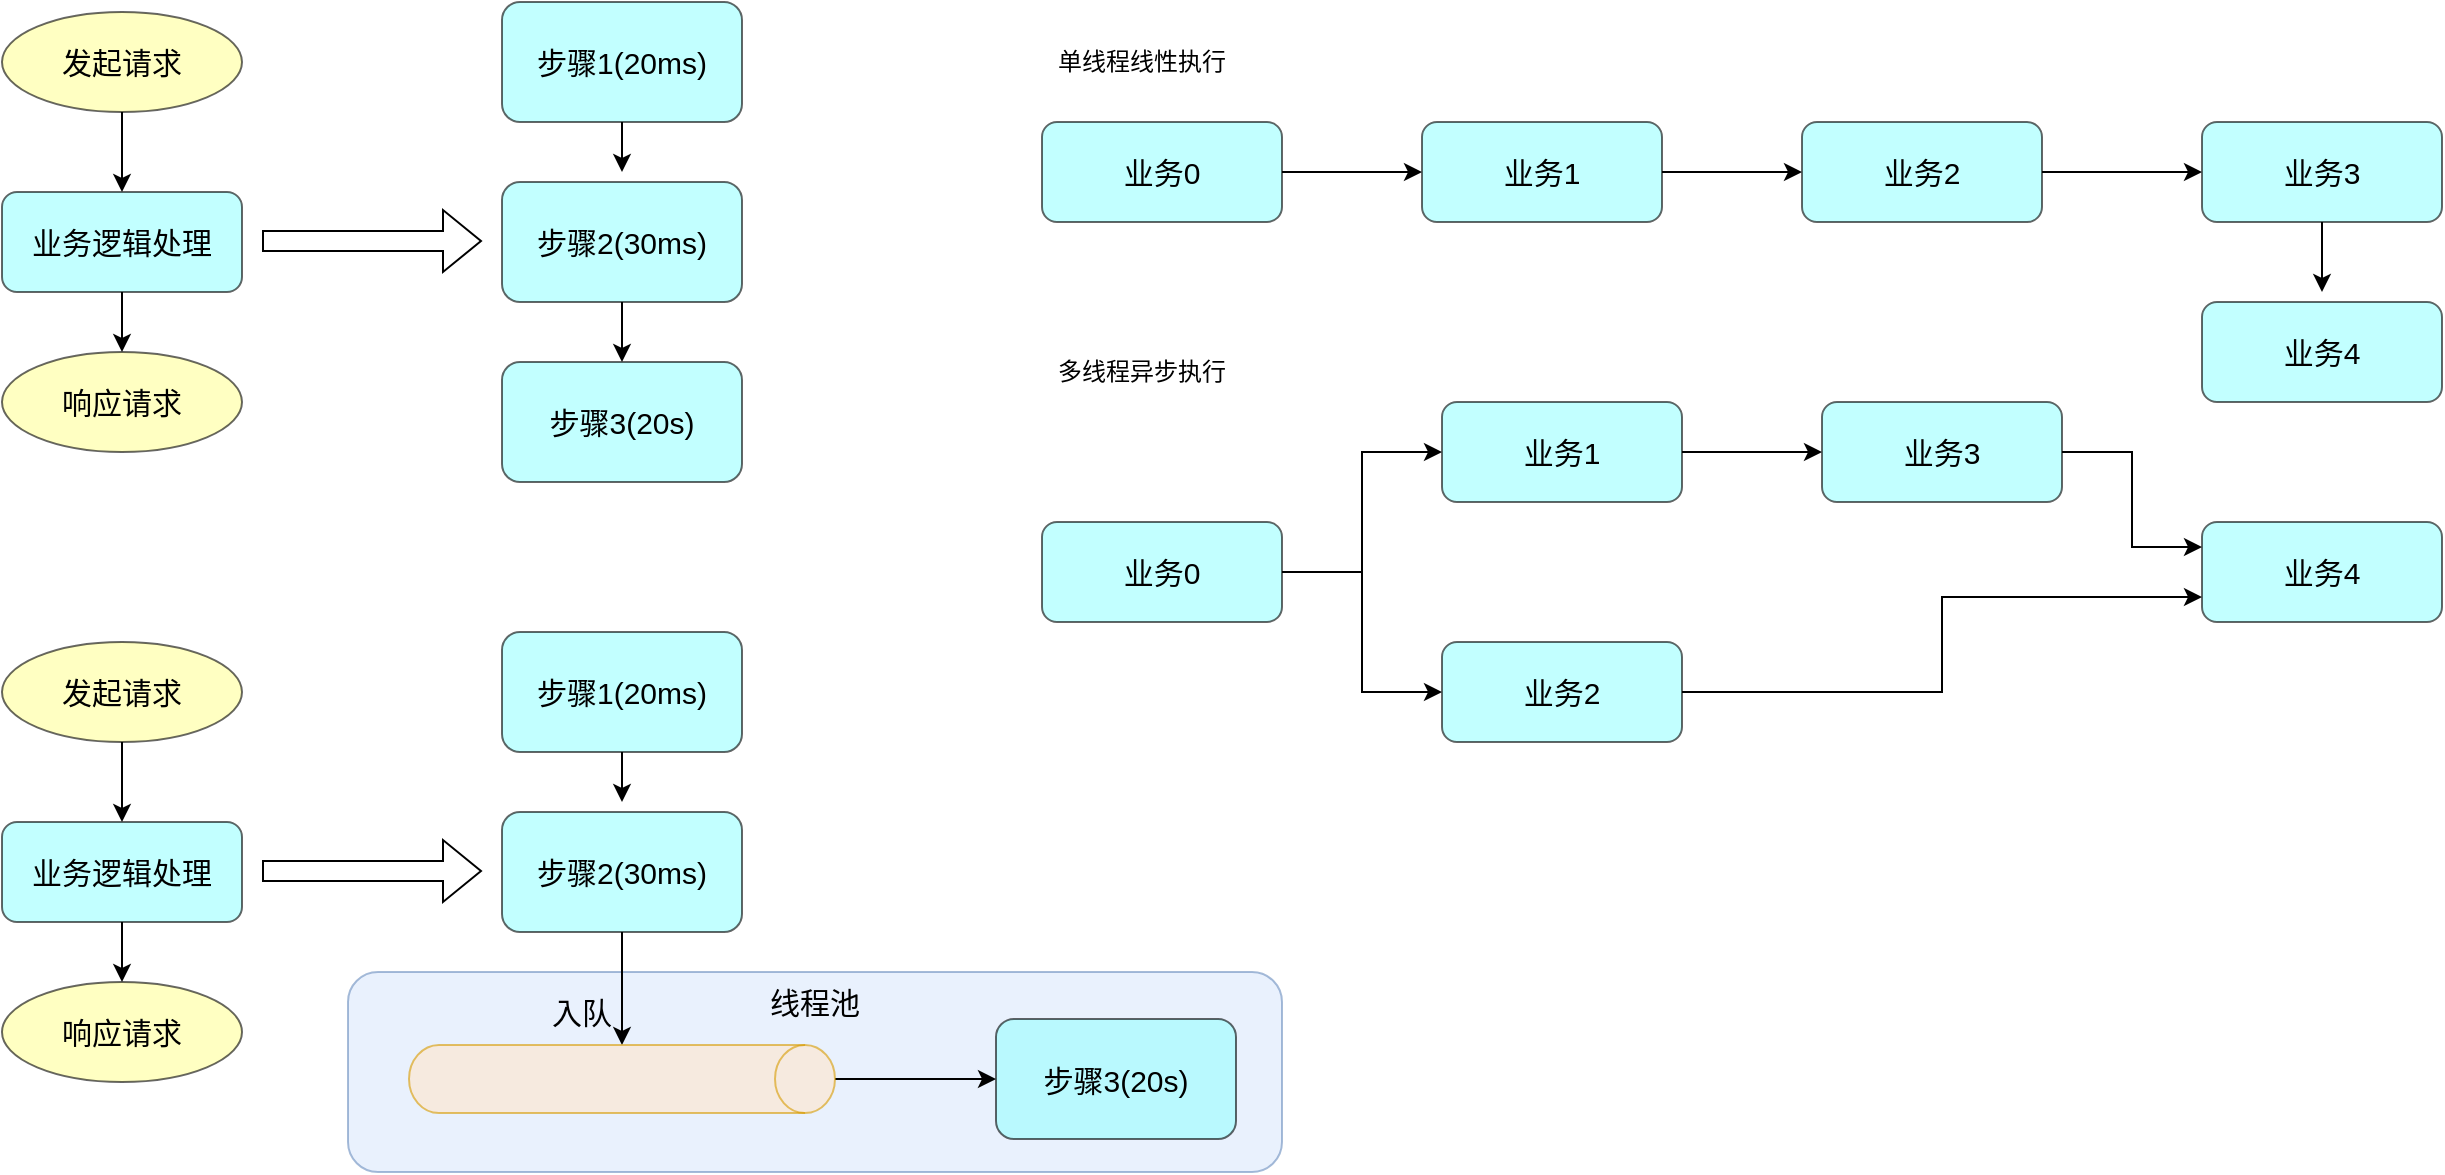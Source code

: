 <mxfile version="19.0.3" type="device" pages="2"><diagram id="1tfP9fmd_WlksPmxTLYR" name="第 1 页"><mxGraphModel dx="1038" dy="649" grid="1" gridSize="10" guides="1" tooltips="1" connect="1" arrows="1" fold="1" page="1" pageScale="1" pageWidth="827" pageHeight="1169" math="0" shadow="0"><root><mxCell id="0"/><mxCell id="1" parent="0"/><mxCell id="GmJ-FcwzBtza0VYhL4f6-35" value="线程池" style="rounded=1;whiteSpace=wrap;html=1;fontSize=15;fillColor=#dae8fc;opacity=60;strokeColor=#6c8ebf;verticalAlign=top;" parent="1" vertex="1"><mxGeometry x="383" y="870" width="467" height="100" as="geometry"/></mxCell><mxCell id="GmJ-FcwzBtza0VYhL4f6-9" style="edgeStyle=orthogonalEdgeStyle;rounded=0;orthogonalLoop=1;jettySize=auto;html=1;exitX=0.5;exitY=1;exitDx=0;exitDy=0;entryX=0.5;entryY=0;entryDx=0;entryDy=0;fontSize=15;" parent="1" source="GmJ-FcwzBtza0VYhL4f6-4" target="GmJ-FcwzBtza0VYhL4f6-5" edge="1"><mxGeometry relative="1" as="geometry"/></mxCell><mxCell id="GmJ-FcwzBtza0VYhL4f6-4" value="发起请求" style="ellipse;whiteSpace=wrap;html=1;fontSize=15;fillColor=#FFFF99;opacity=60;" parent="1" vertex="1"><mxGeometry x="210" y="390" width="120" height="50" as="geometry"/></mxCell><mxCell id="GmJ-FcwzBtza0VYhL4f6-5" value="业务逻辑处理" style="rounded=1;whiteSpace=wrap;html=1;fontSize=15;fillColor=#99FFFF;opacity=60;" parent="1" vertex="1"><mxGeometry x="210" y="480" width="120" height="50" as="geometry"/></mxCell><mxCell id="GmJ-FcwzBtza0VYhL4f6-11" style="edgeStyle=orthogonalEdgeStyle;rounded=0;orthogonalLoop=1;jettySize=auto;html=1;exitX=0.5;exitY=1;exitDx=0;exitDy=0;entryX=0.5;entryY=0;entryDx=0;entryDy=0;fontSize=15;" parent="1" source="GmJ-FcwzBtza0VYhL4f6-5" target="GmJ-FcwzBtza0VYhL4f6-8" edge="1"><mxGeometry relative="1" as="geometry"><mxPoint x="270" y="615" as="sourcePoint"/><mxPoint x="270" y="560" as="targetPoint"/></mxGeometry></mxCell><mxCell id="GmJ-FcwzBtza0VYhL4f6-8" value="响应请求" style="ellipse;whiteSpace=wrap;html=1;fontSize=15;fillColor=#FFFF99;opacity=60;" parent="1" vertex="1"><mxGeometry x="210" y="560" width="120" height="50" as="geometry"/></mxCell><mxCell id="GmJ-FcwzBtza0VYhL4f6-18" style="edgeStyle=orthogonalEdgeStyle;rounded=0;orthogonalLoop=1;jettySize=auto;html=1;exitX=0.5;exitY=1;exitDx=0;exitDy=0;fontSize=15;" parent="1" source="GmJ-FcwzBtza0VYhL4f6-13" edge="1"><mxGeometry relative="1" as="geometry"><mxPoint x="520" y="470" as="targetPoint"/></mxGeometry></mxCell><mxCell id="GmJ-FcwzBtza0VYhL4f6-13" value="步骤1(20ms)" style="rounded=1;whiteSpace=wrap;html=1;fontSize=15;fillColor=#99FFFF;opacity=60;" parent="1" vertex="1"><mxGeometry x="460" y="385" width="120" height="60" as="geometry"/></mxCell><mxCell id="GmJ-FcwzBtza0VYhL4f6-19" style="edgeStyle=orthogonalEdgeStyle;rounded=0;orthogonalLoop=1;jettySize=auto;html=1;exitX=0.5;exitY=1;exitDx=0;exitDy=0;entryX=0.5;entryY=0;entryDx=0;entryDy=0;fontSize=15;" parent="1" source="GmJ-FcwzBtza0VYhL4f6-14" target="GmJ-FcwzBtza0VYhL4f6-15" edge="1"><mxGeometry relative="1" as="geometry"/></mxCell><mxCell id="GmJ-FcwzBtza0VYhL4f6-14" value="&lt;span&gt;步骤2(30ms)&lt;/span&gt;" style="rounded=1;whiteSpace=wrap;html=1;fontSize=15;fillColor=#99FFFF;opacity=60;" parent="1" vertex="1"><mxGeometry x="460" y="475" width="120" height="60" as="geometry"/></mxCell><mxCell id="GmJ-FcwzBtza0VYhL4f6-15" value="&lt;span&gt;步骤3(20s)&lt;/span&gt;" style="rounded=1;whiteSpace=wrap;html=1;fontSize=15;fillColor=#99FFFF;opacity=60;" parent="1" vertex="1"><mxGeometry x="460" y="565" width="120" height="60" as="geometry"/></mxCell><mxCell id="GmJ-FcwzBtza0VYhL4f6-20" value="" style="shape=flexArrow;endArrow=classic;html=1;rounded=0;fontSize=15;" parent="1" edge="1"><mxGeometry width="50" height="50" relative="1" as="geometry"><mxPoint x="340" y="504.5" as="sourcePoint"/><mxPoint x="450" y="504.5" as="targetPoint"/></mxGeometry></mxCell><mxCell id="GmJ-FcwzBtza0VYhL4f6-21" style="edgeStyle=orthogonalEdgeStyle;rounded=0;orthogonalLoop=1;jettySize=auto;html=1;exitX=0.5;exitY=1;exitDx=0;exitDy=0;entryX=0.5;entryY=0;entryDx=0;entryDy=0;fontSize=15;" parent="1" source="GmJ-FcwzBtza0VYhL4f6-22" target="GmJ-FcwzBtza0VYhL4f6-23" edge="1"><mxGeometry relative="1" as="geometry"/></mxCell><mxCell id="GmJ-FcwzBtza0VYhL4f6-22" value="发起请求" style="ellipse;whiteSpace=wrap;html=1;fontSize=15;fillColor=#FFFF99;opacity=60;" parent="1" vertex="1"><mxGeometry x="210" y="705" width="120" height="50" as="geometry"/></mxCell><mxCell id="GmJ-FcwzBtza0VYhL4f6-23" value="业务逻辑处理" style="rounded=1;whiteSpace=wrap;html=1;fontSize=15;fillColor=#99FFFF;opacity=60;" parent="1" vertex="1"><mxGeometry x="210" y="795" width="120" height="50" as="geometry"/></mxCell><mxCell id="GmJ-FcwzBtza0VYhL4f6-24" style="edgeStyle=orthogonalEdgeStyle;rounded=0;orthogonalLoop=1;jettySize=auto;html=1;exitX=0.5;exitY=1;exitDx=0;exitDy=0;entryX=0.5;entryY=0;entryDx=0;entryDy=0;fontSize=15;" parent="1" source="GmJ-FcwzBtza0VYhL4f6-23" target="GmJ-FcwzBtza0VYhL4f6-25" edge="1"><mxGeometry relative="1" as="geometry"><mxPoint x="270" y="930" as="sourcePoint"/><mxPoint x="270" y="875" as="targetPoint"/></mxGeometry></mxCell><mxCell id="GmJ-FcwzBtza0VYhL4f6-25" value="响应请求" style="ellipse;whiteSpace=wrap;html=1;fontSize=15;fillColor=#FFFF99;opacity=60;" parent="1" vertex="1"><mxGeometry x="210" y="875" width="120" height="50" as="geometry"/></mxCell><mxCell id="GmJ-FcwzBtza0VYhL4f6-26" style="edgeStyle=orthogonalEdgeStyle;rounded=0;orthogonalLoop=1;jettySize=auto;html=1;exitX=0.5;exitY=1;exitDx=0;exitDy=0;fontSize=15;" parent="1" source="GmJ-FcwzBtza0VYhL4f6-27" edge="1"><mxGeometry relative="1" as="geometry"><mxPoint x="520" y="785" as="targetPoint"/></mxGeometry></mxCell><mxCell id="GmJ-FcwzBtza0VYhL4f6-27" value="步骤1(20ms)" style="rounded=1;whiteSpace=wrap;html=1;fontSize=15;fillColor=#99FFFF;opacity=60;" parent="1" vertex="1"><mxGeometry x="460" y="700" width="120" height="60" as="geometry"/></mxCell><mxCell id="GmJ-FcwzBtza0VYhL4f6-33" style="edgeStyle=orthogonalEdgeStyle;rounded=0;orthogonalLoop=1;jettySize=auto;html=1;exitX=0.5;exitY=1;exitDx=0;exitDy=0;entryX=0;entryY=0.5;entryDx=0;entryDy=0;entryPerimeter=0;fontSize=15;" parent="1" source="GmJ-FcwzBtza0VYhL4f6-29" target="GmJ-FcwzBtza0VYhL4f6-32" edge="1"><mxGeometry relative="1" as="geometry"/></mxCell><mxCell id="GmJ-FcwzBtza0VYhL4f6-29" value="&lt;span&gt;步骤2(30ms)&lt;/span&gt;" style="rounded=1;whiteSpace=wrap;html=1;fontSize=15;fillColor=#99FFFF;opacity=60;" parent="1" vertex="1"><mxGeometry x="460" y="790" width="120" height="60" as="geometry"/></mxCell><mxCell id="GmJ-FcwzBtza0VYhL4f6-30" value="&lt;span&gt;步骤3(20s)&lt;/span&gt;" style="rounded=1;whiteSpace=wrap;html=1;fontSize=15;fillColor=#99FFFF;opacity=60;" parent="1" vertex="1"><mxGeometry x="707" y="893.5" width="120" height="60" as="geometry"/></mxCell><mxCell id="GmJ-FcwzBtza0VYhL4f6-31" value="" style="shape=flexArrow;endArrow=classic;html=1;rounded=0;fontSize=15;" parent="1" edge="1"><mxGeometry width="50" height="50" relative="1" as="geometry"><mxPoint x="340" y="819.5" as="sourcePoint"/><mxPoint x="450" y="819.5" as="targetPoint"/></mxGeometry></mxCell><mxCell id="GmJ-FcwzBtza0VYhL4f6-34" style="edgeStyle=orthogonalEdgeStyle;rounded=0;orthogonalLoop=1;jettySize=auto;html=1;exitX=0.5;exitY=0;exitDx=0;exitDy=0;exitPerimeter=0;entryX=0;entryY=0.5;entryDx=0;entryDy=0;fontSize=15;" parent="1" source="GmJ-FcwzBtza0VYhL4f6-32" target="GmJ-FcwzBtza0VYhL4f6-30" edge="1"><mxGeometry relative="1" as="geometry"/></mxCell><mxCell id="GmJ-FcwzBtza0VYhL4f6-32" value="" style="shape=cylinder3;whiteSpace=wrap;html=1;boundedLbl=1;backgroundOutline=1;size=15;fontSize=15;fillColor=#ffe6cc;opacity=60;rotation=90;strokeColor=#d79b00;" parent="1" vertex="1"><mxGeometry x="503" y="817" width="34" height="213" as="geometry"/></mxCell><mxCell id="GmJ-FcwzBtza0VYhL4f6-37" value="入队" style="text;html=1;strokeColor=none;fillColor=none;align=center;verticalAlign=middle;whiteSpace=wrap;rounded=0;fontSize=15;opacity=60;" parent="1" vertex="1"><mxGeometry x="470" y="875" width="60" height="30" as="geometry"/></mxCell><mxCell id="4Qe2DtPb9JyPxyAmtB9N-3" value="" style="edgeStyle=orthogonalEdgeStyle;rounded=0;orthogonalLoop=1;jettySize=auto;html=1;" edge="1" parent="1" source="4Qe2DtPb9JyPxyAmtB9N-1" target="4Qe2DtPb9JyPxyAmtB9N-2"><mxGeometry relative="1" as="geometry"/></mxCell><mxCell id="4Qe2DtPb9JyPxyAmtB9N-1" value="业务0" style="rounded=1;whiteSpace=wrap;html=1;fontSize=15;fillColor=#99FFFF;opacity=60;" vertex="1" parent="1"><mxGeometry x="730" y="445" width="120" height="50" as="geometry"/></mxCell><mxCell id="4Qe2DtPb9JyPxyAmtB9N-5" value="" style="edgeStyle=orthogonalEdgeStyle;rounded=0;orthogonalLoop=1;jettySize=auto;html=1;" edge="1" parent="1" source="4Qe2DtPb9JyPxyAmtB9N-2" target="4Qe2DtPb9JyPxyAmtB9N-4"><mxGeometry relative="1" as="geometry"/></mxCell><mxCell id="4Qe2DtPb9JyPxyAmtB9N-2" value="业务1" style="rounded=1;whiteSpace=wrap;html=1;fontSize=15;fillColor=#99FFFF;opacity=60;" vertex="1" parent="1"><mxGeometry x="920" y="445" width="120" height="50" as="geometry"/></mxCell><mxCell id="4Qe2DtPb9JyPxyAmtB9N-7" value="" style="edgeStyle=orthogonalEdgeStyle;rounded=0;orthogonalLoop=1;jettySize=auto;html=1;" edge="1" parent="1" source="4Qe2DtPb9JyPxyAmtB9N-4" target="4Qe2DtPb9JyPxyAmtB9N-6"><mxGeometry relative="1" as="geometry"/></mxCell><mxCell id="4Qe2DtPb9JyPxyAmtB9N-4" value="业务2" style="rounded=1;whiteSpace=wrap;html=1;fontSize=15;fillColor=#99FFFF;opacity=60;" vertex="1" parent="1"><mxGeometry x="1110" y="445" width="120" height="50" as="geometry"/></mxCell><mxCell id="4Qe2DtPb9JyPxyAmtB9N-25" style="edgeStyle=orthogonalEdgeStyle;rounded=0;orthogonalLoop=1;jettySize=auto;html=1;exitX=0.5;exitY=1;exitDx=0;exitDy=0;" edge="1" parent="1" source="4Qe2DtPb9JyPxyAmtB9N-6"><mxGeometry relative="1" as="geometry"><mxPoint x="1370" y="530" as="targetPoint"/></mxGeometry></mxCell><mxCell id="4Qe2DtPb9JyPxyAmtB9N-6" value="业务3" style="rounded=1;whiteSpace=wrap;html=1;fontSize=15;fillColor=#99FFFF;opacity=60;" vertex="1" parent="1"><mxGeometry x="1310" y="445" width="120" height="50" as="geometry"/></mxCell><mxCell id="4Qe2DtPb9JyPxyAmtB9N-14" style="edgeStyle=orthogonalEdgeStyle;rounded=0;orthogonalLoop=1;jettySize=auto;html=1;exitX=1;exitY=0.5;exitDx=0;exitDy=0;entryX=0;entryY=0.5;entryDx=0;entryDy=0;" edge="1" parent="1" source="4Qe2DtPb9JyPxyAmtB9N-8" target="4Qe2DtPb9JyPxyAmtB9N-10"><mxGeometry relative="1" as="geometry"/></mxCell><mxCell id="4Qe2DtPb9JyPxyAmtB9N-15" style="edgeStyle=orthogonalEdgeStyle;rounded=0;orthogonalLoop=1;jettySize=auto;html=1;exitX=1;exitY=0.5;exitDx=0;exitDy=0;entryX=0;entryY=0.5;entryDx=0;entryDy=0;" edge="1" parent="1" source="4Qe2DtPb9JyPxyAmtB9N-8" target="4Qe2DtPb9JyPxyAmtB9N-12"><mxGeometry relative="1" as="geometry"/></mxCell><mxCell id="4Qe2DtPb9JyPxyAmtB9N-8" value="业务0" style="rounded=1;whiteSpace=wrap;html=1;fontSize=15;fillColor=#99FFFF;opacity=60;" vertex="1" parent="1"><mxGeometry x="730" y="645" width="120" height="50" as="geometry"/></mxCell><mxCell id="4Qe2DtPb9JyPxyAmtB9N-16" style="edgeStyle=orthogonalEdgeStyle;rounded=0;orthogonalLoop=1;jettySize=auto;html=1;exitX=1;exitY=0.5;exitDx=0;exitDy=0;entryX=0;entryY=0.5;entryDx=0;entryDy=0;" edge="1" parent="1" source="4Qe2DtPb9JyPxyAmtB9N-10" target="4Qe2DtPb9JyPxyAmtB9N-13"><mxGeometry relative="1" as="geometry"/></mxCell><mxCell id="4Qe2DtPb9JyPxyAmtB9N-10" value="业务1" style="rounded=1;whiteSpace=wrap;html=1;fontSize=15;fillColor=#99FFFF;opacity=60;" vertex="1" parent="1"><mxGeometry x="930" y="585" width="120" height="50" as="geometry"/></mxCell><mxCell id="4Qe2DtPb9JyPxyAmtB9N-20" style="edgeStyle=orthogonalEdgeStyle;rounded=0;orthogonalLoop=1;jettySize=auto;html=1;exitX=1;exitY=0.5;exitDx=0;exitDy=0;entryX=0;entryY=0.75;entryDx=0;entryDy=0;" edge="1" parent="1" source="4Qe2DtPb9JyPxyAmtB9N-12" target="4Qe2DtPb9JyPxyAmtB9N-17"><mxGeometry relative="1" as="geometry"/></mxCell><mxCell id="4Qe2DtPb9JyPxyAmtB9N-12" value="业务2" style="rounded=1;whiteSpace=wrap;html=1;fontSize=15;fillColor=#99FFFF;opacity=60;" vertex="1" parent="1"><mxGeometry x="930" y="705" width="120" height="50" as="geometry"/></mxCell><mxCell id="4Qe2DtPb9JyPxyAmtB9N-21" style="edgeStyle=orthogonalEdgeStyle;rounded=0;orthogonalLoop=1;jettySize=auto;html=1;exitX=1;exitY=0.5;exitDx=0;exitDy=0;entryX=0;entryY=0.25;entryDx=0;entryDy=0;" edge="1" parent="1" source="4Qe2DtPb9JyPxyAmtB9N-13" target="4Qe2DtPb9JyPxyAmtB9N-17"><mxGeometry relative="1" as="geometry"/></mxCell><mxCell id="4Qe2DtPb9JyPxyAmtB9N-13" value="业务3" style="rounded=1;whiteSpace=wrap;html=1;fontSize=15;fillColor=#99FFFF;opacity=60;" vertex="1" parent="1"><mxGeometry x="1120" y="585" width="120" height="50" as="geometry"/></mxCell><mxCell id="4Qe2DtPb9JyPxyAmtB9N-17" value="业务4" style="rounded=1;whiteSpace=wrap;html=1;fontSize=15;fillColor=#99FFFF;opacity=60;" vertex="1" parent="1"><mxGeometry x="1310" y="645" width="120" height="50" as="geometry"/></mxCell><mxCell id="4Qe2DtPb9JyPxyAmtB9N-22" value="单线程线性执行" style="text;html=1;strokeColor=none;fillColor=none;align=center;verticalAlign=middle;whiteSpace=wrap;rounded=0;" vertex="1" parent="1"><mxGeometry x="720" y="400" width="120" height="30" as="geometry"/></mxCell><mxCell id="4Qe2DtPb9JyPxyAmtB9N-23" value="多线程异步执行" style="text;html=1;strokeColor=none;fillColor=none;align=center;verticalAlign=middle;whiteSpace=wrap;rounded=0;" vertex="1" parent="1"><mxGeometry x="720" y="555" width="120" height="30" as="geometry"/></mxCell><mxCell id="4Qe2DtPb9JyPxyAmtB9N-24" value="业务4" style="rounded=1;whiteSpace=wrap;html=1;fontSize=15;fillColor=#99FFFF;opacity=60;" vertex="1" parent="1"><mxGeometry x="1310" y="535" width="120" height="50" as="geometry"/></mxCell></root></mxGraphModel></diagram><diagram id="WVxz-IGe2qFkfMeayR3q" name="第 2 页"><mxGraphModel dx="1038" dy="649" grid="1" gridSize="10" guides="1" tooltips="1" connect="1" arrows="1" fold="1" page="1" pageScale="1" pageWidth="827" pageHeight="1169" math="0" shadow="0"><root><mxCell id="NDtKEG0-ECEZwnSSbTnE-0"/><mxCell id="NDtKEG0-ECEZwnSSbTnE-1" parent="NDtKEG0-ECEZwnSSbTnE-0"/><mxCell id="xl6ayw3nzK9XdFAL8xQ3-1" style="edgeStyle=orthogonalEdgeStyle;rounded=0;orthogonalLoop=1;jettySize=auto;html=1;exitX=0.5;exitY=1;exitDx=0;exitDy=0;entryX=0.5;entryY=0;entryDx=0;entryDy=0;fontSize=15;" parent="NDtKEG0-ECEZwnSSbTnE-1" source="xl6ayw3nzK9XdFAL8xQ3-2" target="xl6ayw3nzK9XdFAL8xQ3-3" edge="1"><mxGeometry relative="1" as="geometry"/></mxCell><mxCell id="xl6ayw3nzK9XdFAL8xQ3-2" value="发起请求" style="ellipse;whiteSpace=wrap;html=1;fontSize=15;fillColor=#FFFF99;opacity=60;" parent="NDtKEG0-ECEZwnSSbTnE-1" vertex="1"><mxGeometry x="210" y="705" width="120" height="50" as="geometry"/></mxCell><mxCell id="xl6ayw3nzK9XdFAL8xQ3-3" value="excel导入逻辑" style="rounded=1;whiteSpace=wrap;html=1;fontSize=15;fillColor=#99FFFF;opacity=60;" parent="NDtKEG0-ECEZwnSSbTnE-1" vertex="1"><mxGeometry x="210" y="795" width="120" height="50" as="geometry"/></mxCell><mxCell id="xl6ayw3nzK9XdFAL8xQ3-4" style="edgeStyle=orthogonalEdgeStyle;rounded=0;orthogonalLoop=1;jettySize=auto;html=1;exitX=0.5;exitY=1;exitDx=0;exitDy=0;entryX=0.5;entryY=0;entryDx=0;entryDy=0;fontSize=15;" parent="NDtKEG0-ECEZwnSSbTnE-1" source="xl6ayw3nzK9XdFAL8xQ3-3" target="xl6ayw3nzK9XdFAL8xQ3-5" edge="1"><mxGeometry relative="1" as="geometry"><mxPoint x="270" y="930" as="sourcePoint"/><mxPoint x="270" y="875" as="targetPoint"/></mxGeometry></mxCell><mxCell id="xl6ayw3nzK9XdFAL8xQ3-5" value="响应请求" style="ellipse;whiteSpace=wrap;html=1;fontSize=15;fillColor=#FFFF99;opacity=60;" parent="NDtKEG0-ECEZwnSSbTnE-1" vertex="1"><mxGeometry x="210" y="875" width="120" height="50" as="geometry"/></mxCell><mxCell id="xl6ayw3nzK9XdFAL8xQ3-6" style="edgeStyle=orthogonalEdgeStyle;rounded=0;orthogonalLoop=1;jettySize=auto;html=1;exitX=0.5;exitY=1;exitDx=0;exitDy=0;fontSize=15;entryX=0.5;entryY=0;entryDx=0;entryDy=0;" parent="NDtKEG0-ECEZwnSSbTnE-1" source="xl6ayw3nzK9XdFAL8xQ3-7" target="xl6ayw3nzK9XdFAL8xQ3-9" edge="1"><mxGeometry relative="1" as="geometry"><mxPoint x="520" y="785" as="targetPoint"/></mxGeometry></mxCell><mxCell id="xl6ayw3nzK9XdFAL8xQ3-7" value="1.解析excel" style="rounded=1;whiteSpace=wrap;html=1;fontSize=15;fillColor=#99FFFF;opacity=60;" parent="NDtKEG0-ECEZwnSSbTnE-1" vertex="1"><mxGeometry x="460" y="695" width="150" height="60" as="geometry"/></mxCell><mxCell id="xl6ayw3nzK9XdFAL8xQ3-17" style="edgeStyle=orthogonalEdgeStyle;rounded=0;orthogonalLoop=1;jettySize=auto;html=1;exitX=0.5;exitY=1;exitDx=0;exitDy=0;entryX=1;entryY=0.5;entryDx=0;entryDy=0;" parent="NDtKEG0-ECEZwnSSbTnE-1" source="xl6ayw3nzK9XdFAL8xQ3-9" target="xl6ayw3nzK9XdFAL8xQ3-5" edge="1"><mxGeometry relative="1" as="geometry"/></mxCell><mxCell id="xl6ayw3nzK9XdFAL8xQ3-9" value="&lt;span&gt;2.清洗数据得到标准入库数据和不合格数据&lt;/span&gt;" style="rounded=1;whiteSpace=wrap;html=1;fontSize=15;fillColor=#99FFFF;opacity=60;" parent="NDtKEG0-ECEZwnSSbTnE-1" vertex="1"><mxGeometry x="460" y="790" width="150" height="60" as="geometry"/></mxCell><mxCell id="xl6ayw3nzK9XdFAL8xQ3-11" value="" style="shape=flexArrow;endArrow=classic;html=1;rounded=0;fontSize=15;" parent="NDtKEG0-ECEZwnSSbTnE-1" edge="1"><mxGeometry width="50" height="50" relative="1" as="geometry"><mxPoint x="340" y="819.5" as="sourcePoint"/><mxPoint x="450" y="819.5" as="targetPoint"/></mxGeometry></mxCell><mxCell id="xl6ayw3nzK9XdFAL8xQ3-15" value="" style="group" parent="NDtKEG0-ECEZwnSSbTnE-1" vertex="1" connectable="0"><mxGeometry x="480" y="914" width="450" height="100" as="geometry"/></mxCell><mxCell id="xl6ayw3nzK9XdFAL8xQ3-0" value="线程池" style="rounded=1;whiteSpace=wrap;html=1;fontSize=15;fillColor=#dae8fc;opacity=60;strokeColor=#6c8ebf;verticalAlign=top;" parent="xl6ayw3nzK9XdFAL8xQ3-15" vertex="1"><mxGeometry width="450" height="100" as="geometry"/></mxCell><mxCell id="xl6ayw3nzK9XdFAL8xQ3-10" value="多线程数据入库" style="rounded=1;whiteSpace=wrap;html=1;fontSize=15;fillColor=#99FFFF;opacity=60;" parent="xl6ayw3nzK9XdFAL8xQ3-15" vertex="1"><mxGeometry x="312.206" y="23.5" width="115.632" height="60" as="geometry"/></mxCell><mxCell id="xl6ayw3nzK9XdFAL8xQ3-12" style="edgeStyle=orthogonalEdgeStyle;rounded=0;orthogonalLoop=1;jettySize=auto;html=1;exitX=0.5;exitY=0;exitDx=0;exitDy=0;exitPerimeter=0;entryX=0;entryY=0.5;entryDx=0;entryDy=0;fontSize=15;" parent="xl6ayw3nzK9XdFAL8xQ3-15" source="xl6ayw3nzK9XdFAL8xQ3-13" target="xl6ayw3nzK9XdFAL8xQ3-10" edge="1"><mxGeometry relative="1" as="geometry"/></mxCell><mxCell id="xl6ayw3nzK9XdFAL8xQ3-13" value="" style="shape=cylinder3;whiteSpace=wrap;html=1;boundedLbl=1;backgroundOutline=1;size=15;fontSize=15;fillColor=#ffe6cc;opacity=60;rotation=90;strokeColor=#d79b00;" parent="xl6ayw3nzK9XdFAL8xQ3-15" vertex="1"><mxGeometry x="115.632" y="-53" width="32.762" height="213" as="geometry"/></mxCell><mxCell id="xl6ayw3nzK9XdFAL8xQ3-14" value="入队" style="text;html=1;strokeColor=none;fillColor=none;align=center;verticalAlign=middle;whiteSpace=wrap;rounded=0;fontSize=15;opacity=60;" parent="xl6ayw3nzK9XdFAL8xQ3-15" vertex="1"><mxGeometry x="83.833" y="5" width="57.816" height="30" as="geometry"/></mxCell><mxCell id="xl6ayw3nzK9XdFAL8xQ3-18" style="edgeStyle=orthogonalEdgeStyle;rounded=0;orthogonalLoop=1;jettySize=auto;html=1;exitX=0.75;exitY=1;exitDx=0;exitDy=0;" parent="NDtKEG0-ECEZwnSSbTnE-1" source="xl6ayw3nzK9XdFAL8xQ3-9" edge="1"><mxGeometry relative="1" as="geometry"><mxPoint x="573" y="950" as="targetPoint"/></mxGeometry></mxCell><mxCell id="jMt-YiEof7GqC0Rfg34x-0" style="edgeStyle=orthogonalEdgeStyle;rounded=0;orthogonalLoop=1;jettySize=auto;html=1;exitX=0.5;exitY=1;exitDx=0;exitDy=0;entryX=0.5;entryY=0;entryDx=0;entryDy=0;fontSize=15;" parent="NDtKEG0-ECEZwnSSbTnE-1" source="jMt-YiEof7GqC0Rfg34x-1" target="jMt-YiEof7GqC0Rfg34x-2" edge="1"><mxGeometry relative="1" as="geometry"/></mxCell><mxCell id="jMt-YiEof7GqC0Rfg34x-1" value="发起请求" style="ellipse;whiteSpace=wrap;html=1;fontSize=15;fillColor=#FFFF99;opacity=60;" parent="NDtKEG0-ECEZwnSSbTnE-1" vertex="1"><mxGeometry x="210" y="310" width="120" height="50" as="geometry"/></mxCell><mxCell id="jMt-YiEof7GqC0Rfg34x-6" style="edgeStyle=orthogonalEdgeStyle;rounded=0;orthogonalLoop=1;jettySize=auto;html=1;exitX=0.5;exitY=1;exitDx=0;exitDy=0;entryX=0.5;entryY=0;entryDx=0;entryDy=0;" parent="NDtKEG0-ECEZwnSSbTnE-1" source="jMt-YiEof7GqC0Rfg34x-2" target="jMt-YiEof7GqC0Rfg34x-5" edge="1"><mxGeometry relative="1" as="geometry"/></mxCell><mxCell id="jMt-YiEof7GqC0Rfg34x-2" value="业务逻辑处理" style="rounded=1;whiteSpace=wrap;html=1;fontSize=15;fillColor=#99FFFF;opacity=60;" parent="NDtKEG0-ECEZwnSSbTnE-1" vertex="1"><mxGeometry x="210" y="390" width="120" height="50" as="geometry"/></mxCell><mxCell id="jMt-YiEof7GqC0Rfg34x-4" value="响应请求" style="ellipse;whiteSpace=wrap;html=1;fontSize=15;fillColor=#FFFF99;opacity=60;" parent="NDtKEG0-ECEZwnSSbTnE-1" vertex="1"><mxGeometry x="210" y="550" width="120" height="50" as="geometry"/></mxCell><mxCell id="jMt-YiEof7GqC0Rfg34x-7" style="edgeStyle=orthogonalEdgeStyle;rounded=0;orthogonalLoop=1;jettySize=auto;html=1;exitX=0.5;exitY=1;exitDx=0;exitDy=0;entryX=0.5;entryY=0;entryDx=0;entryDy=0;" parent="NDtKEG0-ECEZwnSSbTnE-1" source="jMt-YiEof7GqC0Rfg34x-5" target="jMt-YiEof7GqC0Rfg34x-4" edge="1"><mxGeometry relative="1" as="geometry"/></mxCell><mxCell id="jMt-YiEof7GqC0Rfg34x-5" value="日志数据入库" style="rounded=1;whiteSpace=wrap;html=1;fontSize=15;fillColor=#99FFFF;opacity=60;" parent="NDtKEG0-ECEZwnSSbTnE-1" vertex="1"><mxGeometry x="210" y="470" width="120" height="50" as="geometry"/></mxCell><mxCell id="jMt-YiEof7GqC0Rfg34x-8" style="edgeStyle=orthogonalEdgeStyle;rounded=0;orthogonalLoop=1;jettySize=auto;html=1;exitX=0.5;exitY=1;exitDx=0;exitDy=0;entryX=0.5;entryY=0;entryDx=0;entryDy=0;fontSize=15;" parent="NDtKEG0-ECEZwnSSbTnE-1" source="jMt-YiEof7GqC0Rfg34x-9" target="jMt-YiEof7GqC0Rfg34x-11" edge="1"><mxGeometry relative="1" as="geometry"/></mxCell><mxCell id="jMt-YiEof7GqC0Rfg34x-9" value="发起请求" style="ellipse;whiteSpace=wrap;html=1;fontSize=15;fillColor=#FFFF99;opacity=60;" parent="NDtKEG0-ECEZwnSSbTnE-1" vertex="1"><mxGeometry x="450" y="290" width="120" height="50" as="geometry"/></mxCell><mxCell id="jMt-YiEof7GqC0Rfg34x-21" style="edgeStyle=orthogonalEdgeStyle;rounded=0;orthogonalLoop=1;jettySize=auto;html=1;exitX=0.5;exitY=1;exitDx=0;exitDy=0;entryX=0.5;entryY=0;entryDx=0;entryDy=0;" parent="NDtKEG0-ECEZwnSSbTnE-1" source="jMt-YiEof7GqC0Rfg34x-11" target="jMt-YiEof7GqC0Rfg34x-12" edge="1"><mxGeometry relative="1" as="geometry"/></mxCell><mxCell id="jMt-YiEof7GqC0Rfg34x-11" value="业务逻辑处理" style="rounded=1;whiteSpace=wrap;html=1;fontSize=15;fillColor=#99FFFF;opacity=60;" parent="NDtKEG0-ECEZwnSSbTnE-1" vertex="1"><mxGeometry x="450" y="390" width="120" height="50" as="geometry"/></mxCell><mxCell id="jMt-YiEof7GqC0Rfg34x-12" value="响应请求" style="ellipse;whiteSpace=wrap;html=1;fontSize=15;fillColor=#FFFF99;opacity=60;" parent="NDtKEG0-ECEZwnSSbTnE-1" vertex="1"><mxGeometry x="450" y="490" width="120" height="50" as="geometry"/></mxCell><mxCell id="jMt-YiEof7GqC0Rfg34x-15" value="" style="group" parent="NDtKEG0-ECEZwnSSbTnE-1" vertex="1" connectable="0"><mxGeometry x="610" y="362" width="450" height="100" as="geometry"/></mxCell><mxCell id="jMt-YiEof7GqC0Rfg34x-16" value="线程池" style="rounded=1;whiteSpace=wrap;html=1;fontSize=15;fillColor=#dae8fc;opacity=60;strokeColor=#6c8ebf;verticalAlign=top;" parent="jMt-YiEof7GqC0Rfg34x-15" vertex="1"><mxGeometry width="450" height="100" as="geometry"/></mxCell><mxCell id="jMt-YiEof7GqC0Rfg34x-17" value="多线程日志&lt;br&gt;数据入库" style="rounded=1;whiteSpace=wrap;html=1;fontSize=15;fillColor=#99FFFF;opacity=60;" parent="jMt-YiEof7GqC0Rfg34x-15" vertex="1"><mxGeometry x="312.206" y="23.5" width="115.632" height="60" as="geometry"/></mxCell><mxCell id="jMt-YiEof7GqC0Rfg34x-18" style="edgeStyle=orthogonalEdgeStyle;rounded=0;orthogonalLoop=1;jettySize=auto;html=1;exitX=0.5;exitY=0;exitDx=0;exitDy=0;exitPerimeter=0;entryX=0;entryY=0.5;entryDx=0;entryDy=0;fontSize=15;" parent="jMt-YiEof7GqC0Rfg34x-15" source="jMt-YiEof7GqC0Rfg34x-19" target="jMt-YiEof7GqC0Rfg34x-17" edge="1"><mxGeometry relative="1" as="geometry"/></mxCell><mxCell id="jMt-YiEof7GqC0Rfg34x-19" value="" style="shape=cylinder3;whiteSpace=wrap;html=1;boundedLbl=1;backgroundOutline=1;size=15;fontSize=15;fillColor=#ffe6cc;opacity=60;rotation=90;strokeColor=#d79b00;" parent="jMt-YiEof7GqC0Rfg34x-15" vertex="1"><mxGeometry x="115.632" y="-53" width="32.762" height="213" as="geometry"/></mxCell><mxCell id="jMt-YiEof7GqC0Rfg34x-20" value="入队" style="text;html=1;strokeColor=none;fillColor=none;align=center;verticalAlign=middle;whiteSpace=wrap;rounded=0;fontSize=15;opacity=60;" parent="jMt-YiEof7GqC0Rfg34x-15" vertex="1"><mxGeometry x="83.833" y="5" width="57.816" height="30" as="geometry"/></mxCell><mxCell id="jMt-YiEof7GqC0Rfg34x-22" style="edgeStyle=orthogonalEdgeStyle;rounded=0;orthogonalLoop=1;jettySize=auto;html=1;exitX=1;exitY=0.5;exitDx=0;exitDy=0;entryX=0.5;entryY=1;entryDx=0;entryDy=0;entryPerimeter=0;" parent="NDtKEG0-ECEZwnSSbTnE-1" source="jMt-YiEof7GqC0Rfg34x-11" target="jMt-YiEof7GqC0Rfg34x-19" edge="1"><mxGeometry relative="1" as="geometry"/></mxCell></root></mxGraphModel></diagram></mxfile>